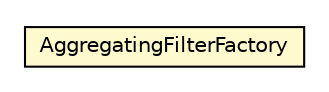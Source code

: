 #!/usr/local/bin/dot
#
# Class diagram 
# Generated by UMLGraph version R5_6-24-gf6e263 (http://www.umlgraph.org/)
#

digraph G {
	edge [fontname="Helvetica",fontsize=10,labelfontname="Helvetica",labelfontsize=10];
	node [fontname="Helvetica",fontsize=10,shape=plaintext];
	nodesep=0.25;
	ranksep=0.5;
	// org.universAAL.middleware.service.AggregatingFilterFactory
	c89827 [label=<<table title="org.universAAL.middleware.service.AggregatingFilterFactory" border="0" cellborder="1" cellspacing="0" cellpadding="2" port="p" bgcolor="lemonChiffon" href="./AggregatingFilterFactory.html">
		<tr><td><table border="0" cellspacing="0" cellpadding="1">
<tr><td align="center" balign="center"> AggregatingFilterFactory </td></tr>
		</table></td></tr>
		</table>>, URL="./AggregatingFilterFactory.html", fontname="Helvetica", fontcolor="black", fontsize=10.0];
}

